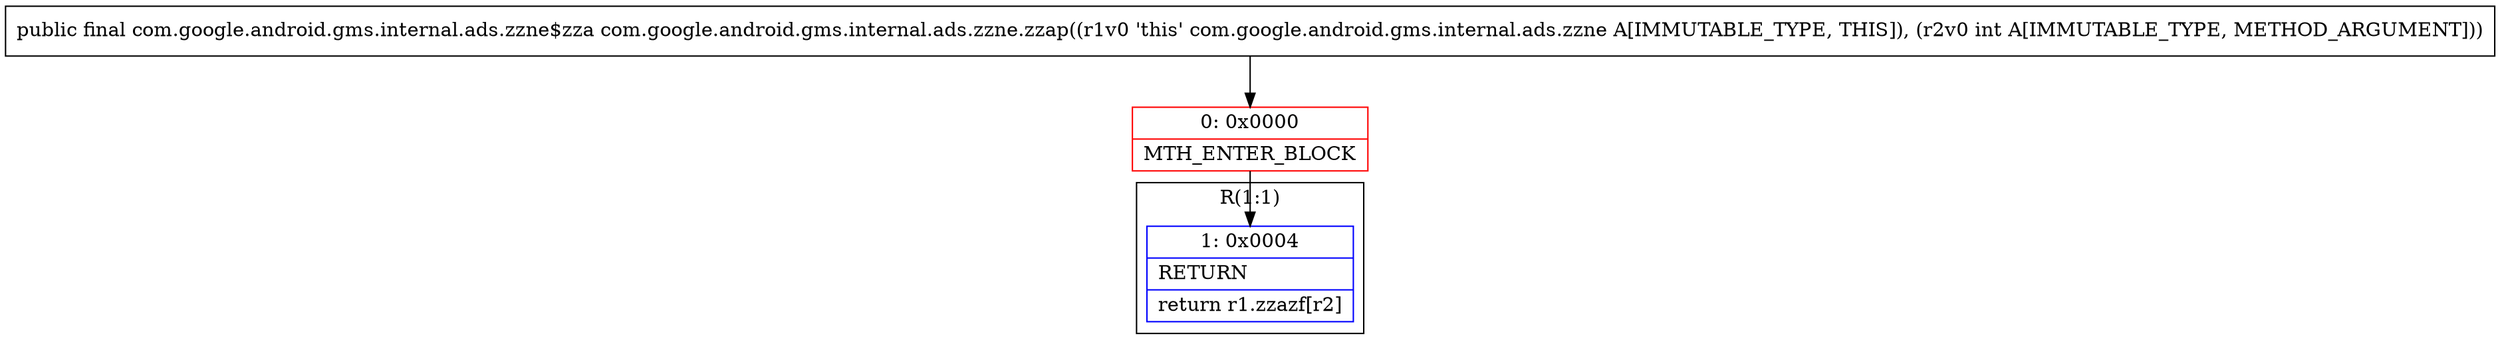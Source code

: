 digraph "CFG forcom.google.android.gms.internal.ads.zzne.zzap(I)Lcom\/google\/android\/gms\/internal\/ads\/zzne$zza;" {
subgraph cluster_Region_1484622171 {
label = "R(1:1)";
node [shape=record,color=blue];
Node_1 [shape=record,label="{1\:\ 0x0004|RETURN\l|return r1.zzazf[r2]\l}"];
}
Node_0 [shape=record,color=red,label="{0\:\ 0x0000|MTH_ENTER_BLOCK\l}"];
MethodNode[shape=record,label="{public final com.google.android.gms.internal.ads.zzne$zza com.google.android.gms.internal.ads.zzne.zzap((r1v0 'this' com.google.android.gms.internal.ads.zzne A[IMMUTABLE_TYPE, THIS]), (r2v0 int A[IMMUTABLE_TYPE, METHOD_ARGUMENT])) }"];
MethodNode -> Node_0;
Node_0 -> Node_1;
}


